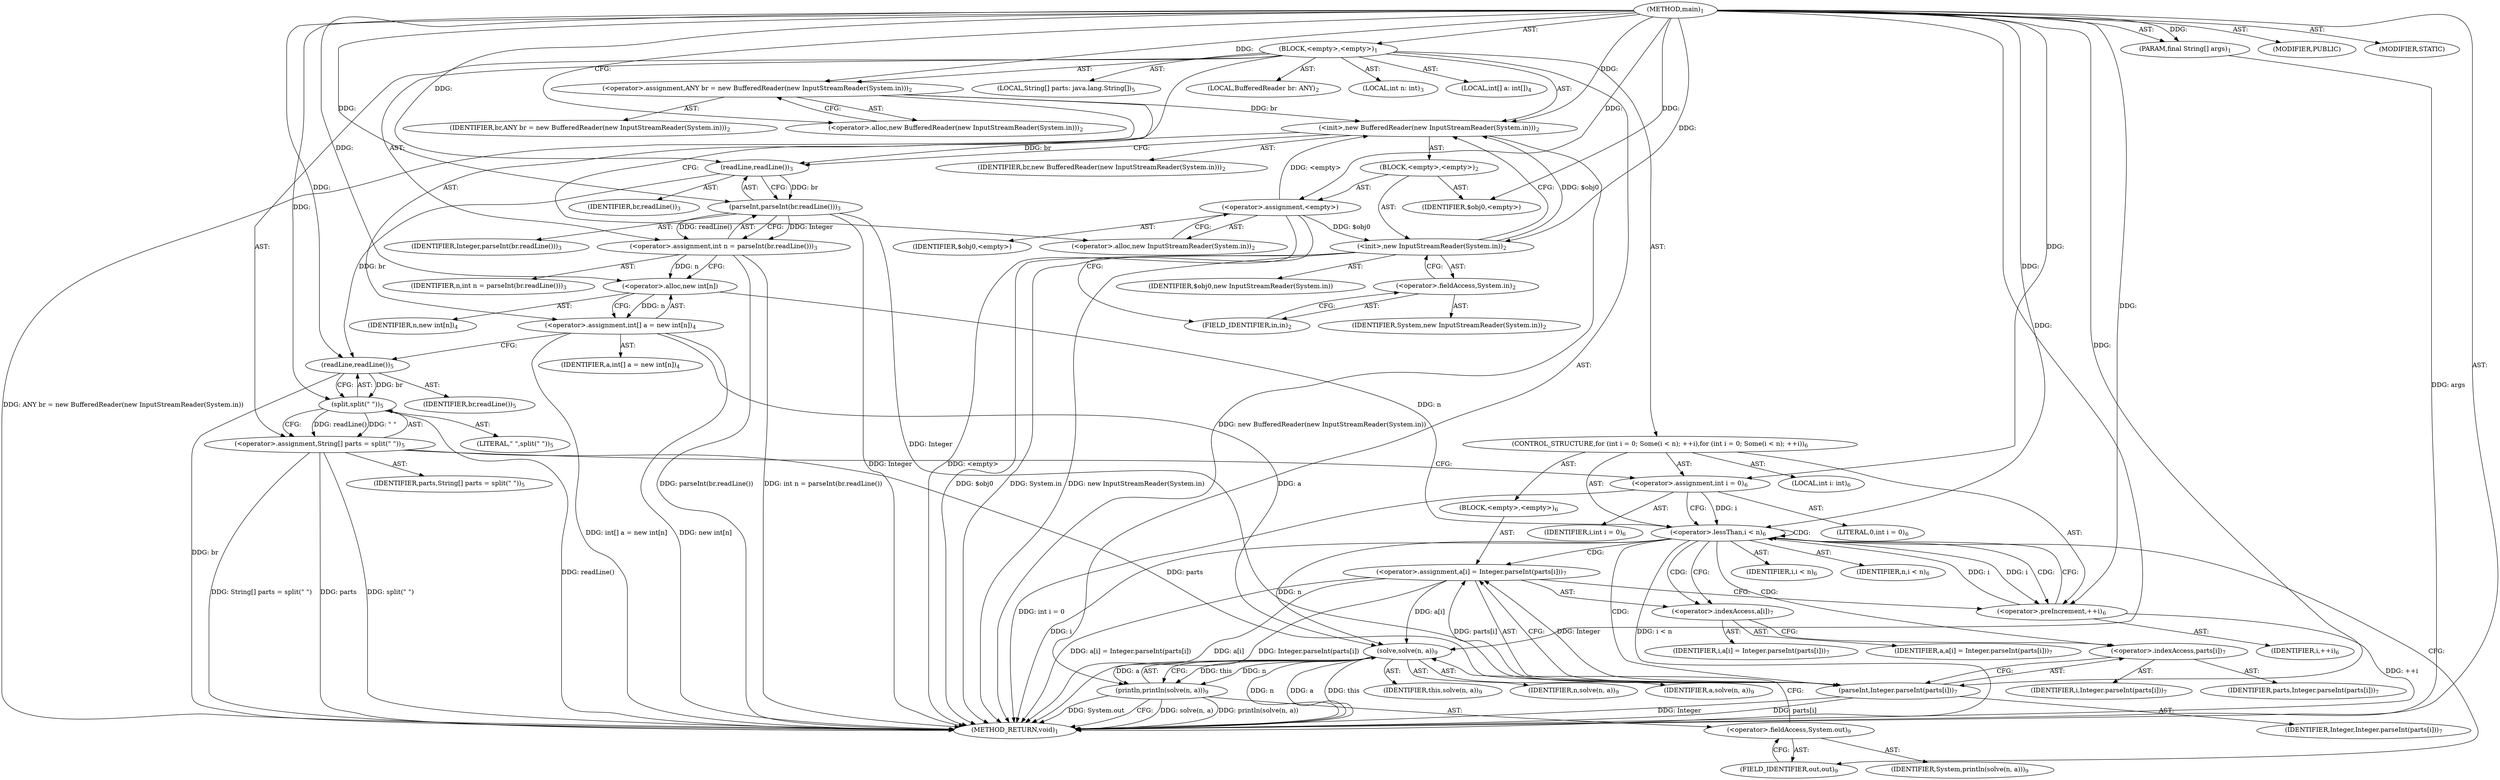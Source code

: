 digraph "main" {  
"19" [label = <(METHOD,main)<SUB>1</SUB>> ]
"20" [label = <(PARAM,final String[] args)<SUB>1</SUB>> ]
"21" [label = <(BLOCK,&lt;empty&gt;,&lt;empty&gt;)<SUB>1</SUB>> ]
"4" [label = <(LOCAL,BufferedReader br: ANY)<SUB>2</SUB>> ]
"22" [label = <(&lt;operator&gt;.assignment,ANY br = new BufferedReader(new InputStreamReader(System.in)))<SUB>2</SUB>> ]
"23" [label = <(IDENTIFIER,br,ANY br = new BufferedReader(new InputStreamReader(System.in)))<SUB>2</SUB>> ]
"24" [label = <(&lt;operator&gt;.alloc,new BufferedReader(new InputStreamReader(System.in)))<SUB>2</SUB>> ]
"25" [label = <(&lt;init&gt;,new BufferedReader(new InputStreamReader(System.in)))<SUB>2</SUB>> ]
"3" [label = <(IDENTIFIER,br,new BufferedReader(new InputStreamReader(System.in)))<SUB>2</SUB>> ]
"26" [label = <(BLOCK,&lt;empty&gt;,&lt;empty&gt;)<SUB>2</SUB>> ]
"27" [label = <(&lt;operator&gt;.assignment,&lt;empty&gt;)> ]
"28" [label = <(IDENTIFIER,$obj0,&lt;empty&gt;)> ]
"29" [label = <(&lt;operator&gt;.alloc,new InputStreamReader(System.in))<SUB>2</SUB>> ]
"30" [label = <(&lt;init&gt;,new InputStreamReader(System.in))<SUB>2</SUB>> ]
"31" [label = <(IDENTIFIER,$obj0,new InputStreamReader(System.in))> ]
"32" [label = <(&lt;operator&gt;.fieldAccess,System.in)<SUB>2</SUB>> ]
"33" [label = <(IDENTIFIER,System,new InputStreamReader(System.in))<SUB>2</SUB>> ]
"34" [label = <(FIELD_IDENTIFIER,in,in)<SUB>2</SUB>> ]
"35" [label = <(IDENTIFIER,$obj0,&lt;empty&gt;)> ]
"36" [label = <(LOCAL,int n: int)<SUB>3</SUB>> ]
"37" [label = <(&lt;operator&gt;.assignment,int n = parseInt(br.readLine()))<SUB>3</SUB>> ]
"38" [label = <(IDENTIFIER,n,int n = parseInt(br.readLine()))<SUB>3</SUB>> ]
"39" [label = <(parseInt,parseInt(br.readLine()))<SUB>3</SUB>> ]
"40" [label = <(IDENTIFIER,Integer,parseInt(br.readLine()))<SUB>3</SUB>> ]
"41" [label = <(readLine,readLine())<SUB>3</SUB>> ]
"42" [label = <(IDENTIFIER,br,readLine())<SUB>3</SUB>> ]
"43" [label = <(LOCAL,int[] a: int[])<SUB>4</SUB>> ]
"44" [label = <(&lt;operator&gt;.assignment,int[] a = new int[n])<SUB>4</SUB>> ]
"45" [label = <(IDENTIFIER,a,int[] a = new int[n])<SUB>4</SUB>> ]
"46" [label = <(&lt;operator&gt;.alloc,new int[n])> ]
"47" [label = <(IDENTIFIER,n,new int[n])<SUB>4</SUB>> ]
"48" [label = <(LOCAL,String[] parts: java.lang.String[])<SUB>5</SUB>> ]
"49" [label = <(&lt;operator&gt;.assignment,String[] parts = split(&quot; &quot;))<SUB>5</SUB>> ]
"50" [label = <(IDENTIFIER,parts,String[] parts = split(&quot; &quot;))<SUB>5</SUB>> ]
"51" [label = <(split,split(&quot; &quot;))<SUB>5</SUB>> ]
"52" [label = <(readLine,readLine())<SUB>5</SUB>> ]
"53" [label = <(IDENTIFIER,br,readLine())<SUB>5</SUB>> ]
"54" [label = <(LITERAL,&quot; &quot;,split(&quot; &quot;))<SUB>5</SUB>> ]
"55" [label = <(CONTROL_STRUCTURE,for (int i = 0; Some(i &lt; n); ++i),for (int i = 0; Some(i &lt; n); ++i))<SUB>6</SUB>> ]
"56" [label = <(LOCAL,int i: int)<SUB>6</SUB>> ]
"57" [label = <(&lt;operator&gt;.assignment,int i = 0)<SUB>6</SUB>> ]
"58" [label = <(IDENTIFIER,i,int i = 0)<SUB>6</SUB>> ]
"59" [label = <(LITERAL,0,int i = 0)<SUB>6</SUB>> ]
"60" [label = <(&lt;operator&gt;.lessThan,i &lt; n)<SUB>6</SUB>> ]
"61" [label = <(IDENTIFIER,i,i &lt; n)<SUB>6</SUB>> ]
"62" [label = <(IDENTIFIER,n,i &lt; n)<SUB>6</SUB>> ]
"63" [label = <(&lt;operator&gt;.preIncrement,++i)<SUB>6</SUB>> ]
"64" [label = <(IDENTIFIER,i,++i)<SUB>6</SUB>> ]
"65" [label = <(BLOCK,&lt;empty&gt;,&lt;empty&gt;)<SUB>6</SUB>> ]
"66" [label = <(&lt;operator&gt;.assignment,a[i] = Integer.parseInt(parts[i]))<SUB>7</SUB>> ]
"67" [label = <(&lt;operator&gt;.indexAccess,a[i])<SUB>7</SUB>> ]
"68" [label = <(IDENTIFIER,a,a[i] = Integer.parseInt(parts[i]))<SUB>7</SUB>> ]
"69" [label = <(IDENTIFIER,i,a[i] = Integer.parseInt(parts[i]))<SUB>7</SUB>> ]
"70" [label = <(parseInt,Integer.parseInt(parts[i]))<SUB>7</SUB>> ]
"71" [label = <(IDENTIFIER,Integer,Integer.parseInt(parts[i]))<SUB>7</SUB>> ]
"72" [label = <(&lt;operator&gt;.indexAccess,parts[i])<SUB>7</SUB>> ]
"73" [label = <(IDENTIFIER,parts,Integer.parseInt(parts[i]))<SUB>7</SUB>> ]
"74" [label = <(IDENTIFIER,i,Integer.parseInt(parts[i]))<SUB>7</SUB>> ]
"75" [label = <(println,println(solve(n, a)))<SUB>9</SUB>> ]
"76" [label = <(&lt;operator&gt;.fieldAccess,System.out)<SUB>9</SUB>> ]
"77" [label = <(IDENTIFIER,System,println(solve(n, a)))<SUB>9</SUB>> ]
"78" [label = <(FIELD_IDENTIFIER,out,out)<SUB>9</SUB>> ]
"79" [label = <(solve,solve(n, a))<SUB>9</SUB>> ]
"80" [label = <(IDENTIFIER,this,solve(n, a))<SUB>9</SUB>> ]
"81" [label = <(IDENTIFIER,n,solve(n, a))<SUB>9</SUB>> ]
"82" [label = <(IDENTIFIER,a,solve(n, a))<SUB>9</SUB>> ]
"83" [label = <(MODIFIER,PUBLIC)> ]
"84" [label = <(MODIFIER,STATIC)> ]
"85" [label = <(METHOD_RETURN,void)<SUB>1</SUB>> ]
  "19" -> "20"  [ label = "AST: "] 
  "19" -> "21"  [ label = "AST: "] 
  "19" -> "83"  [ label = "AST: "] 
  "19" -> "84"  [ label = "AST: "] 
  "19" -> "85"  [ label = "AST: "] 
  "21" -> "4"  [ label = "AST: "] 
  "21" -> "22"  [ label = "AST: "] 
  "21" -> "25"  [ label = "AST: "] 
  "21" -> "36"  [ label = "AST: "] 
  "21" -> "37"  [ label = "AST: "] 
  "21" -> "43"  [ label = "AST: "] 
  "21" -> "44"  [ label = "AST: "] 
  "21" -> "48"  [ label = "AST: "] 
  "21" -> "49"  [ label = "AST: "] 
  "21" -> "55"  [ label = "AST: "] 
  "21" -> "75"  [ label = "AST: "] 
  "22" -> "23"  [ label = "AST: "] 
  "22" -> "24"  [ label = "AST: "] 
  "25" -> "3"  [ label = "AST: "] 
  "25" -> "26"  [ label = "AST: "] 
  "26" -> "27"  [ label = "AST: "] 
  "26" -> "30"  [ label = "AST: "] 
  "26" -> "35"  [ label = "AST: "] 
  "27" -> "28"  [ label = "AST: "] 
  "27" -> "29"  [ label = "AST: "] 
  "30" -> "31"  [ label = "AST: "] 
  "30" -> "32"  [ label = "AST: "] 
  "32" -> "33"  [ label = "AST: "] 
  "32" -> "34"  [ label = "AST: "] 
  "37" -> "38"  [ label = "AST: "] 
  "37" -> "39"  [ label = "AST: "] 
  "39" -> "40"  [ label = "AST: "] 
  "39" -> "41"  [ label = "AST: "] 
  "41" -> "42"  [ label = "AST: "] 
  "44" -> "45"  [ label = "AST: "] 
  "44" -> "46"  [ label = "AST: "] 
  "46" -> "47"  [ label = "AST: "] 
  "49" -> "50"  [ label = "AST: "] 
  "49" -> "51"  [ label = "AST: "] 
  "51" -> "52"  [ label = "AST: "] 
  "51" -> "54"  [ label = "AST: "] 
  "52" -> "53"  [ label = "AST: "] 
  "55" -> "56"  [ label = "AST: "] 
  "55" -> "57"  [ label = "AST: "] 
  "55" -> "60"  [ label = "AST: "] 
  "55" -> "63"  [ label = "AST: "] 
  "55" -> "65"  [ label = "AST: "] 
  "57" -> "58"  [ label = "AST: "] 
  "57" -> "59"  [ label = "AST: "] 
  "60" -> "61"  [ label = "AST: "] 
  "60" -> "62"  [ label = "AST: "] 
  "63" -> "64"  [ label = "AST: "] 
  "65" -> "66"  [ label = "AST: "] 
  "66" -> "67"  [ label = "AST: "] 
  "66" -> "70"  [ label = "AST: "] 
  "67" -> "68"  [ label = "AST: "] 
  "67" -> "69"  [ label = "AST: "] 
  "70" -> "71"  [ label = "AST: "] 
  "70" -> "72"  [ label = "AST: "] 
  "72" -> "73"  [ label = "AST: "] 
  "72" -> "74"  [ label = "AST: "] 
  "75" -> "76"  [ label = "AST: "] 
  "75" -> "79"  [ label = "AST: "] 
  "76" -> "77"  [ label = "AST: "] 
  "76" -> "78"  [ label = "AST: "] 
  "79" -> "80"  [ label = "AST: "] 
  "79" -> "81"  [ label = "AST: "] 
  "79" -> "82"  [ label = "AST: "] 
  "22" -> "29"  [ label = "CFG: "] 
  "25" -> "41"  [ label = "CFG: "] 
  "37" -> "46"  [ label = "CFG: "] 
  "44" -> "52"  [ label = "CFG: "] 
  "49" -> "57"  [ label = "CFG: "] 
  "75" -> "85"  [ label = "CFG: "] 
  "24" -> "22"  [ label = "CFG: "] 
  "39" -> "37"  [ label = "CFG: "] 
  "46" -> "44"  [ label = "CFG: "] 
  "51" -> "49"  [ label = "CFG: "] 
  "57" -> "60"  [ label = "CFG: "] 
  "60" -> "67"  [ label = "CFG: "] 
  "60" -> "78"  [ label = "CFG: "] 
  "63" -> "60"  [ label = "CFG: "] 
  "76" -> "79"  [ label = "CFG: "] 
  "79" -> "75"  [ label = "CFG: "] 
  "27" -> "34"  [ label = "CFG: "] 
  "30" -> "25"  [ label = "CFG: "] 
  "41" -> "39"  [ label = "CFG: "] 
  "52" -> "51"  [ label = "CFG: "] 
  "66" -> "63"  [ label = "CFG: "] 
  "78" -> "76"  [ label = "CFG: "] 
  "29" -> "27"  [ label = "CFG: "] 
  "32" -> "30"  [ label = "CFG: "] 
  "67" -> "72"  [ label = "CFG: "] 
  "70" -> "66"  [ label = "CFG: "] 
  "34" -> "32"  [ label = "CFG: "] 
  "72" -> "70"  [ label = "CFG: "] 
  "19" -> "24"  [ label = "CFG: "] 
  "20" -> "85"  [ label = "DDG: args"] 
  "22" -> "85"  [ label = "DDG: ANY br = new BufferedReader(new InputStreamReader(System.in))"] 
  "27" -> "85"  [ label = "DDG: &lt;empty&gt;"] 
  "30" -> "85"  [ label = "DDG: $obj0"] 
  "30" -> "85"  [ label = "DDG: System.in"] 
  "30" -> "85"  [ label = "DDG: new InputStreamReader(System.in)"] 
  "25" -> "85"  [ label = "DDG: new BufferedReader(new InputStreamReader(System.in))"] 
  "39" -> "85"  [ label = "DDG: Integer"] 
  "37" -> "85"  [ label = "DDG: parseInt(br.readLine())"] 
  "37" -> "85"  [ label = "DDG: int n = parseInt(br.readLine())"] 
  "44" -> "85"  [ label = "DDG: new int[n]"] 
  "44" -> "85"  [ label = "DDG: int[] a = new int[n]"] 
  "49" -> "85"  [ label = "DDG: parts"] 
  "52" -> "85"  [ label = "DDG: br"] 
  "51" -> "85"  [ label = "DDG: readLine()"] 
  "49" -> "85"  [ label = "DDG: split(&quot; &quot;)"] 
  "49" -> "85"  [ label = "DDG: String[] parts = split(&quot; &quot;)"] 
  "57" -> "85"  [ label = "DDG: int i = 0"] 
  "60" -> "85"  [ label = "DDG: i"] 
  "60" -> "85"  [ label = "DDG: i &lt; n"] 
  "75" -> "85"  [ label = "DDG: System.out"] 
  "79" -> "85"  [ label = "DDG: n"] 
  "79" -> "85"  [ label = "DDG: a"] 
  "75" -> "85"  [ label = "DDG: solve(n, a)"] 
  "75" -> "85"  [ label = "DDG: println(solve(n, a))"] 
  "66" -> "85"  [ label = "DDG: a[i]"] 
  "70" -> "85"  [ label = "DDG: Integer"] 
  "70" -> "85"  [ label = "DDG: parts[i]"] 
  "66" -> "85"  [ label = "DDG: Integer.parseInt(parts[i])"] 
  "66" -> "85"  [ label = "DDG: a[i] = Integer.parseInt(parts[i])"] 
  "63" -> "85"  [ label = "DDG: ++i"] 
  "79" -> "85"  [ label = "DDG: this"] 
  "19" -> "20"  [ label = "DDG: "] 
  "19" -> "22"  [ label = "DDG: "] 
  "39" -> "37"  [ label = "DDG: Integer"] 
  "39" -> "37"  [ label = "DDG: readLine()"] 
  "46" -> "44"  [ label = "DDG: n"] 
  "51" -> "49"  [ label = "DDG: readLine()"] 
  "51" -> "49"  [ label = "DDG: &quot; &quot;"] 
  "22" -> "25"  [ label = "DDG: br"] 
  "19" -> "25"  [ label = "DDG: "] 
  "27" -> "25"  [ label = "DDG: &lt;empty&gt;"] 
  "30" -> "25"  [ label = "DDG: $obj0"] 
  "19" -> "57"  [ label = "DDG: "] 
  "79" -> "75"  [ label = "DDG: this"] 
  "79" -> "75"  [ label = "DDG: n"] 
  "79" -> "75"  [ label = "DDG: a"] 
  "19" -> "27"  [ label = "DDG: "] 
  "19" -> "35"  [ label = "DDG: "] 
  "19" -> "39"  [ label = "DDG: "] 
  "41" -> "39"  [ label = "DDG: br"] 
  "37" -> "46"  [ label = "DDG: n"] 
  "19" -> "46"  [ label = "DDG: "] 
  "52" -> "51"  [ label = "DDG: br"] 
  "19" -> "51"  [ label = "DDG: "] 
  "57" -> "60"  [ label = "DDG: i"] 
  "63" -> "60"  [ label = "DDG: i"] 
  "19" -> "60"  [ label = "DDG: "] 
  "46" -> "60"  [ label = "DDG: n"] 
  "60" -> "63"  [ label = "DDG: i"] 
  "19" -> "63"  [ label = "DDG: "] 
  "70" -> "66"  [ label = "DDG: Integer"] 
  "70" -> "66"  [ label = "DDG: parts[i]"] 
  "19" -> "79"  [ label = "DDG: "] 
  "60" -> "79"  [ label = "DDG: n"] 
  "44" -> "79"  [ label = "DDG: a"] 
  "66" -> "79"  [ label = "DDG: a[i]"] 
  "27" -> "30"  [ label = "DDG: $obj0"] 
  "19" -> "30"  [ label = "DDG: "] 
  "25" -> "41"  [ label = "DDG: br"] 
  "19" -> "41"  [ label = "DDG: "] 
  "41" -> "52"  [ label = "DDG: br"] 
  "19" -> "52"  [ label = "DDG: "] 
  "39" -> "70"  [ label = "DDG: Integer"] 
  "19" -> "70"  [ label = "DDG: "] 
  "49" -> "70"  [ label = "DDG: parts"] 
  "60" -> "60"  [ label = "CDG: "] 
  "60" -> "66"  [ label = "CDG: "] 
  "60" -> "72"  [ label = "CDG: "] 
  "60" -> "67"  [ label = "CDG: "] 
  "60" -> "70"  [ label = "CDG: "] 
  "60" -> "63"  [ label = "CDG: "] 
}
